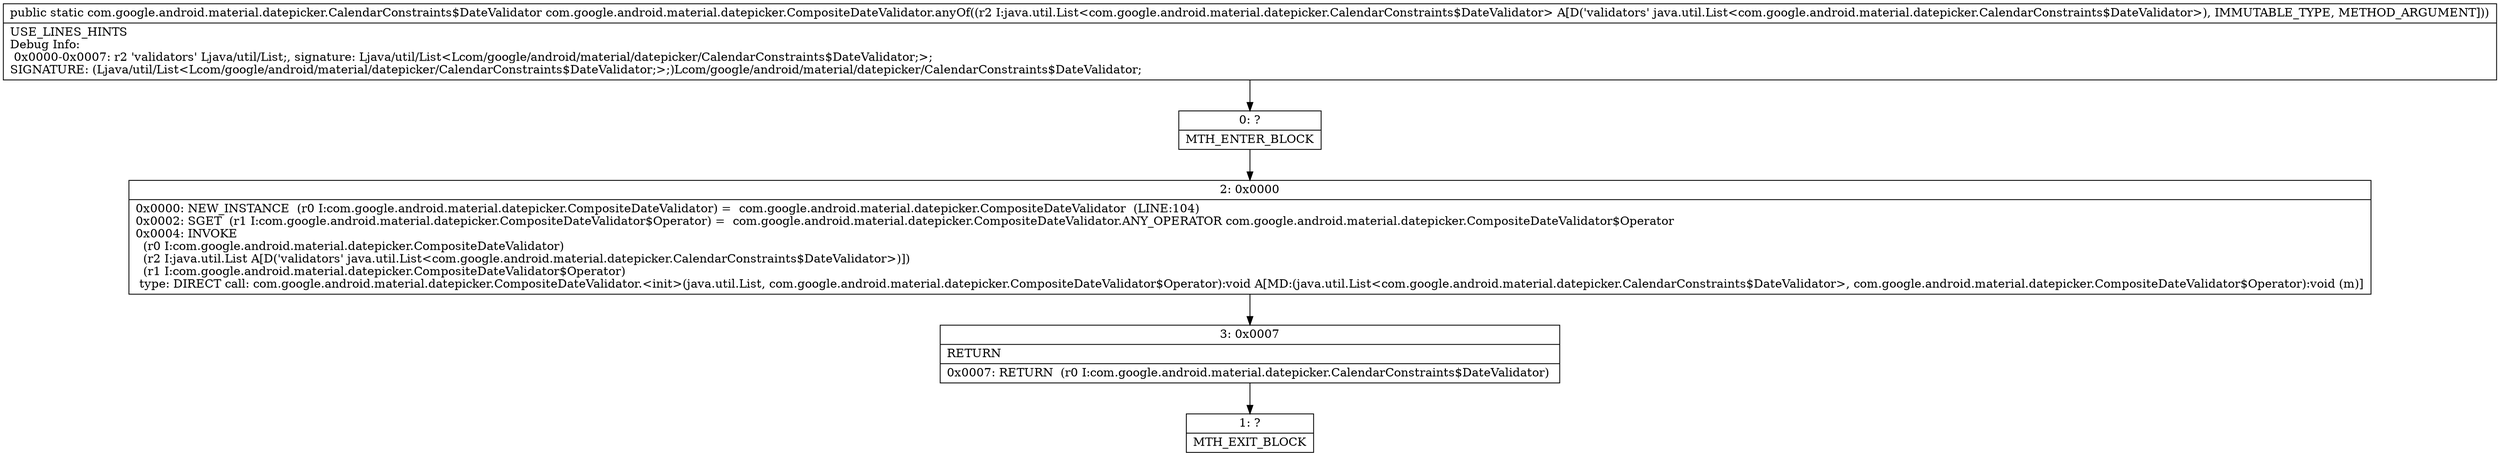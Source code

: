 digraph "CFG forcom.google.android.material.datepicker.CompositeDateValidator.anyOf(Ljava\/util\/List;)Lcom\/google\/android\/material\/datepicker\/CalendarConstraints$DateValidator;" {
Node_0 [shape=record,label="{0\:\ ?|MTH_ENTER_BLOCK\l}"];
Node_2 [shape=record,label="{2\:\ 0x0000|0x0000: NEW_INSTANCE  (r0 I:com.google.android.material.datepicker.CompositeDateValidator) =  com.google.android.material.datepicker.CompositeDateValidator  (LINE:104)\l0x0002: SGET  (r1 I:com.google.android.material.datepicker.CompositeDateValidator$Operator) =  com.google.android.material.datepicker.CompositeDateValidator.ANY_OPERATOR com.google.android.material.datepicker.CompositeDateValidator$Operator \l0x0004: INVOKE  \l  (r0 I:com.google.android.material.datepicker.CompositeDateValidator)\l  (r2 I:java.util.List A[D('validators' java.util.List\<com.google.android.material.datepicker.CalendarConstraints$DateValidator\>)])\l  (r1 I:com.google.android.material.datepicker.CompositeDateValidator$Operator)\l type: DIRECT call: com.google.android.material.datepicker.CompositeDateValidator.\<init\>(java.util.List, com.google.android.material.datepicker.CompositeDateValidator$Operator):void A[MD:(java.util.List\<com.google.android.material.datepicker.CalendarConstraints$DateValidator\>, com.google.android.material.datepicker.CompositeDateValidator$Operator):void (m)]\l}"];
Node_3 [shape=record,label="{3\:\ 0x0007|RETURN\l|0x0007: RETURN  (r0 I:com.google.android.material.datepicker.CalendarConstraints$DateValidator) \l}"];
Node_1 [shape=record,label="{1\:\ ?|MTH_EXIT_BLOCK\l}"];
MethodNode[shape=record,label="{public static com.google.android.material.datepicker.CalendarConstraints$DateValidator com.google.android.material.datepicker.CompositeDateValidator.anyOf((r2 I:java.util.List\<com.google.android.material.datepicker.CalendarConstraints$DateValidator\> A[D('validators' java.util.List\<com.google.android.material.datepicker.CalendarConstraints$DateValidator\>), IMMUTABLE_TYPE, METHOD_ARGUMENT]))  | USE_LINES_HINTS\lDebug Info:\l  0x0000\-0x0007: r2 'validators' Ljava\/util\/List;, signature: Ljava\/util\/List\<Lcom\/google\/android\/material\/datepicker\/CalendarConstraints$DateValidator;\>;\lSIGNATURE: (Ljava\/util\/List\<Lcom\/google\/android\/material\/datepicker\/CalendarConstraints$DateValidator;\>;)Lcom\/google\/android\/material\/datepicker\/CalendarConstraints$DateValidator;\l}"];
MethodNode -> Node_0;Node_0 -> Node_2;
Node_2 -> Node_3;
Node_3 -> Node_1;
}

